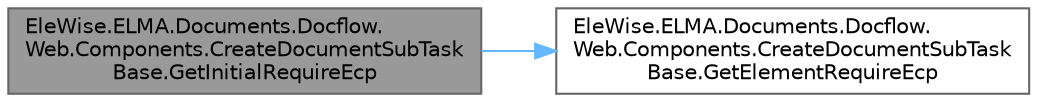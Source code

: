 digraph "EleWise.ELMA.Documents.Docflow.Web.Components.CreateDocumentSubTaskBase.GetInitialRequireEcp"
{
 // LATEX_PDF_SIZE
  bgcolor="transparent";
  edge [fontname=Helvetica,fontsize=10,labelfontname=Helvetica,labelfontsize=10];
  node [fontname=Helvetica,fontsize=10,shape=box,height=0.2,width=0.4];
  rankdir="LR";
  Node1 [id="Node000001",label="EleWise.ELMA.Documents.Docflow.\lWeb.Components.CreateDocumentSubTask\lBase.GetInitialRequireEcp",height=0.2,width=0.4,color="gray40", fillcolor="grey60", style="filled", fontcolor="black",tooltip="Получить первоначальное значение опции \"Требовать ЭП\"."];
  Node1 -> Node2 [id="edge1_Node000001_Node000002",color="steelblue1",style="solid",tooltip=" "];
  Node2 [id="Node000002",label="EleWise.ELMA.Documents.Docflow.\lWeb.Components.CreateDocumentSubTask\lBase.GetElementRequireEcp",height=0.2,width=0.4,color="grey40", fillcolor="white", style="filled",URL="$class_ele_wise_1_1_e_l_m_a_1_1_documents_1_1_docflow_1_1_web_1_1_components_1_1_create_document_sub_task_base.html#aaeca78d39fc47128edfeea6bee7aa3e6",tooltip="Получить значение опции \"Требовать ЭП\" из элемента диаграммы"];
}
